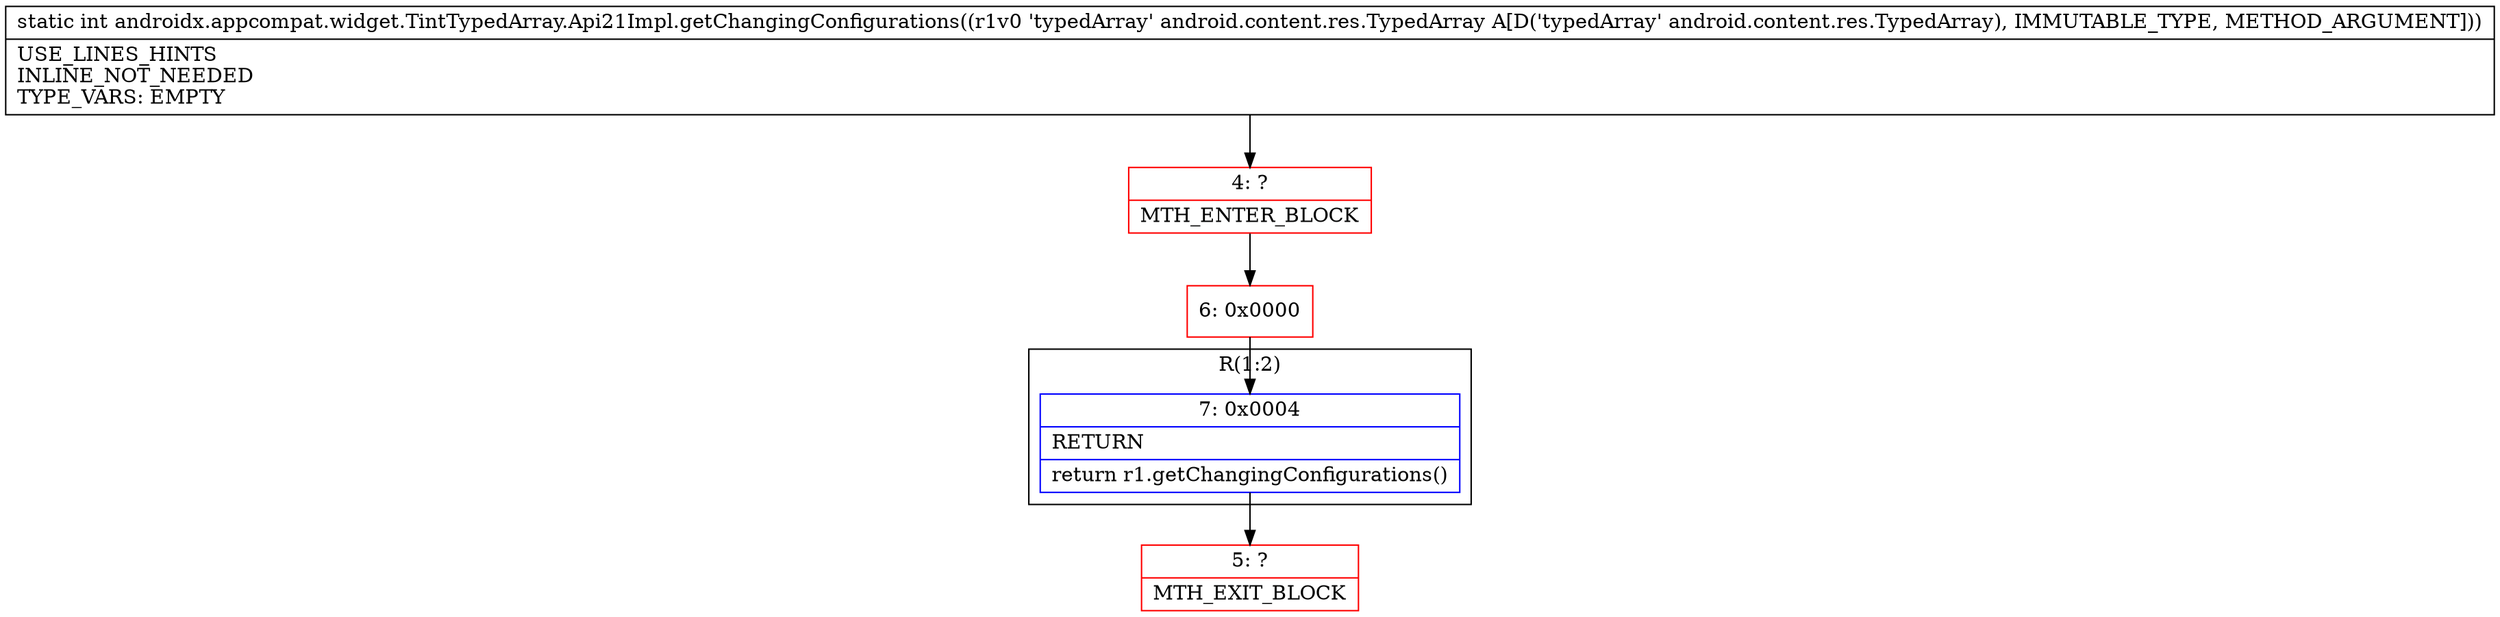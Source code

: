 digraph "CFG forandroidx.appcompat.widget.TintTypedArray.Api21Impl.getChangingConfigurations(Landroid\/content\/res\/TypedArray;)I" {
subgraph cluster_Region_364835937 {
label = "R(1:2)";
node [shape=record,color=blue];
Node_7 [shape=record,label="{7\:\ 0x0004|RETURN\l|return r1.getChangingConfigurations()\l}"];
}
Node_4 [shape=record,color=red,label="{4\:\ ?|MTH_ENTER_BLOCK\l}"];
Node_6 [shape=record,color=red,label="{6\:\ 0x0000}"];
Node_5 [shape=record,color=red,label="{5\:\ ?|MTH_EXIT_BLOCK\l}"];
MethodNode[shape=record,label="{static int androidx.appcompat.widget.TintTypedArray.Api21Impl.getChangingConfigurations((r1v0 'typedArray' android.content.res.TypedArray A[D('typedArray' android.content.res.TypedArray), IMMUTABLE_TYPE, METHOD_ARGUMENT]))  | USE_LINES_HINTS\lINLINE_NOT_NEEDED\lTYPE_VARS: EMPTY\l}"];
MethodNode -> Node_4;Node_7 -> Node_5;
Node_4 -> Node_6;
Node_6 -> Node_7;
}

